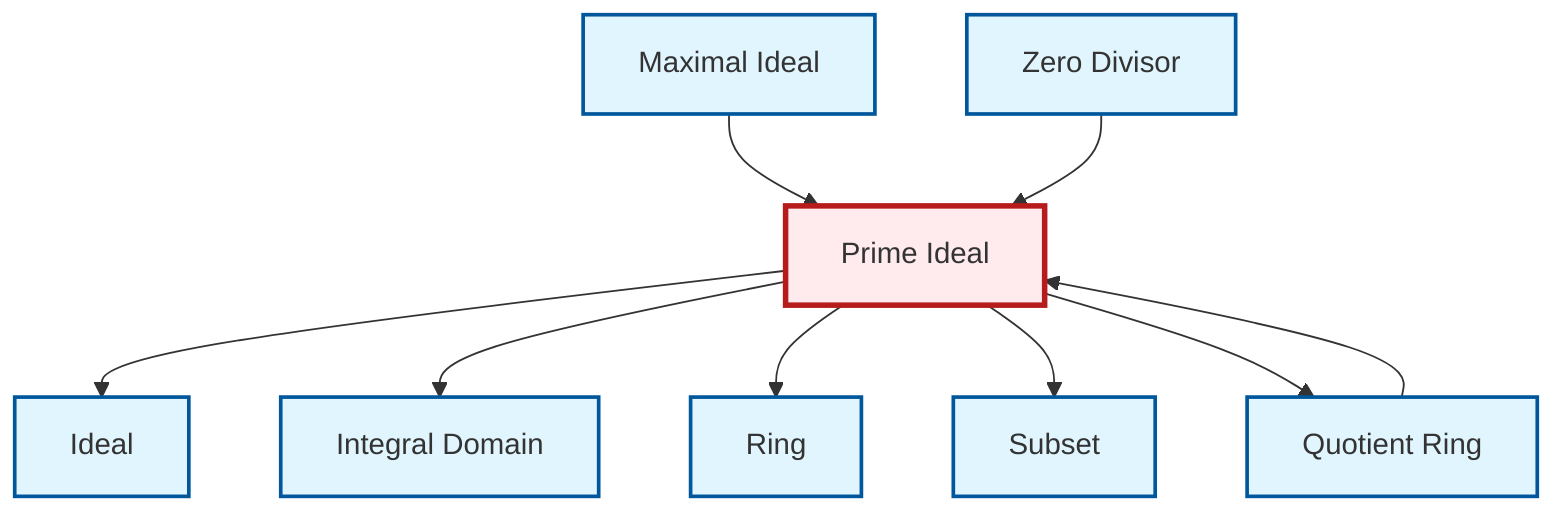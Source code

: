 graph TD
    classDef definition fill:#e1f5fe,stroke:#01579b,stroke-width:2px
    classDef theorem fill:#f3e5f5,stroke:#4a148c,stroke-width:2px
    classDef axiom fill:#fff3e0,stroke:#e65100,stroke-width:2px
    classDef example fill:#e8f5e9,stroke:#1b5e20,stroke-width:2px
    classDef current fill:#ffebee,stroke:#b71c1c,stroke-width:3px
    def-integral-domain["Integral Domain"]:::definition
    def-prime-ideal["Prime Ideal"]:::definition
    def-ring["Ring"]:::definition
    def-ideal["Ideal"]:::definition
    def-maximal-ideal["Maximal Ideal"]:::definition
    def-subset["Subset"]:::definition
    def-zero-divisor["Zero Divisor"]:::definition
    def-quotient-ring["Quotient Ring"]:::definition
    def-prime-ideal --> def-ideal
    def-maximal-ideal --> def-prime-ideal
    def-prime-ideal --> def-integral-domain
    def-prime-ideal --> def-ring
    def-quotient-ring --> def-prime-ideal
    def-zero-divisor --> def-prime-ideal
    def-prime-ideal --> def-subset
    def-prime-ideal --> def-quotient-ring
    class def-prime-ideal current